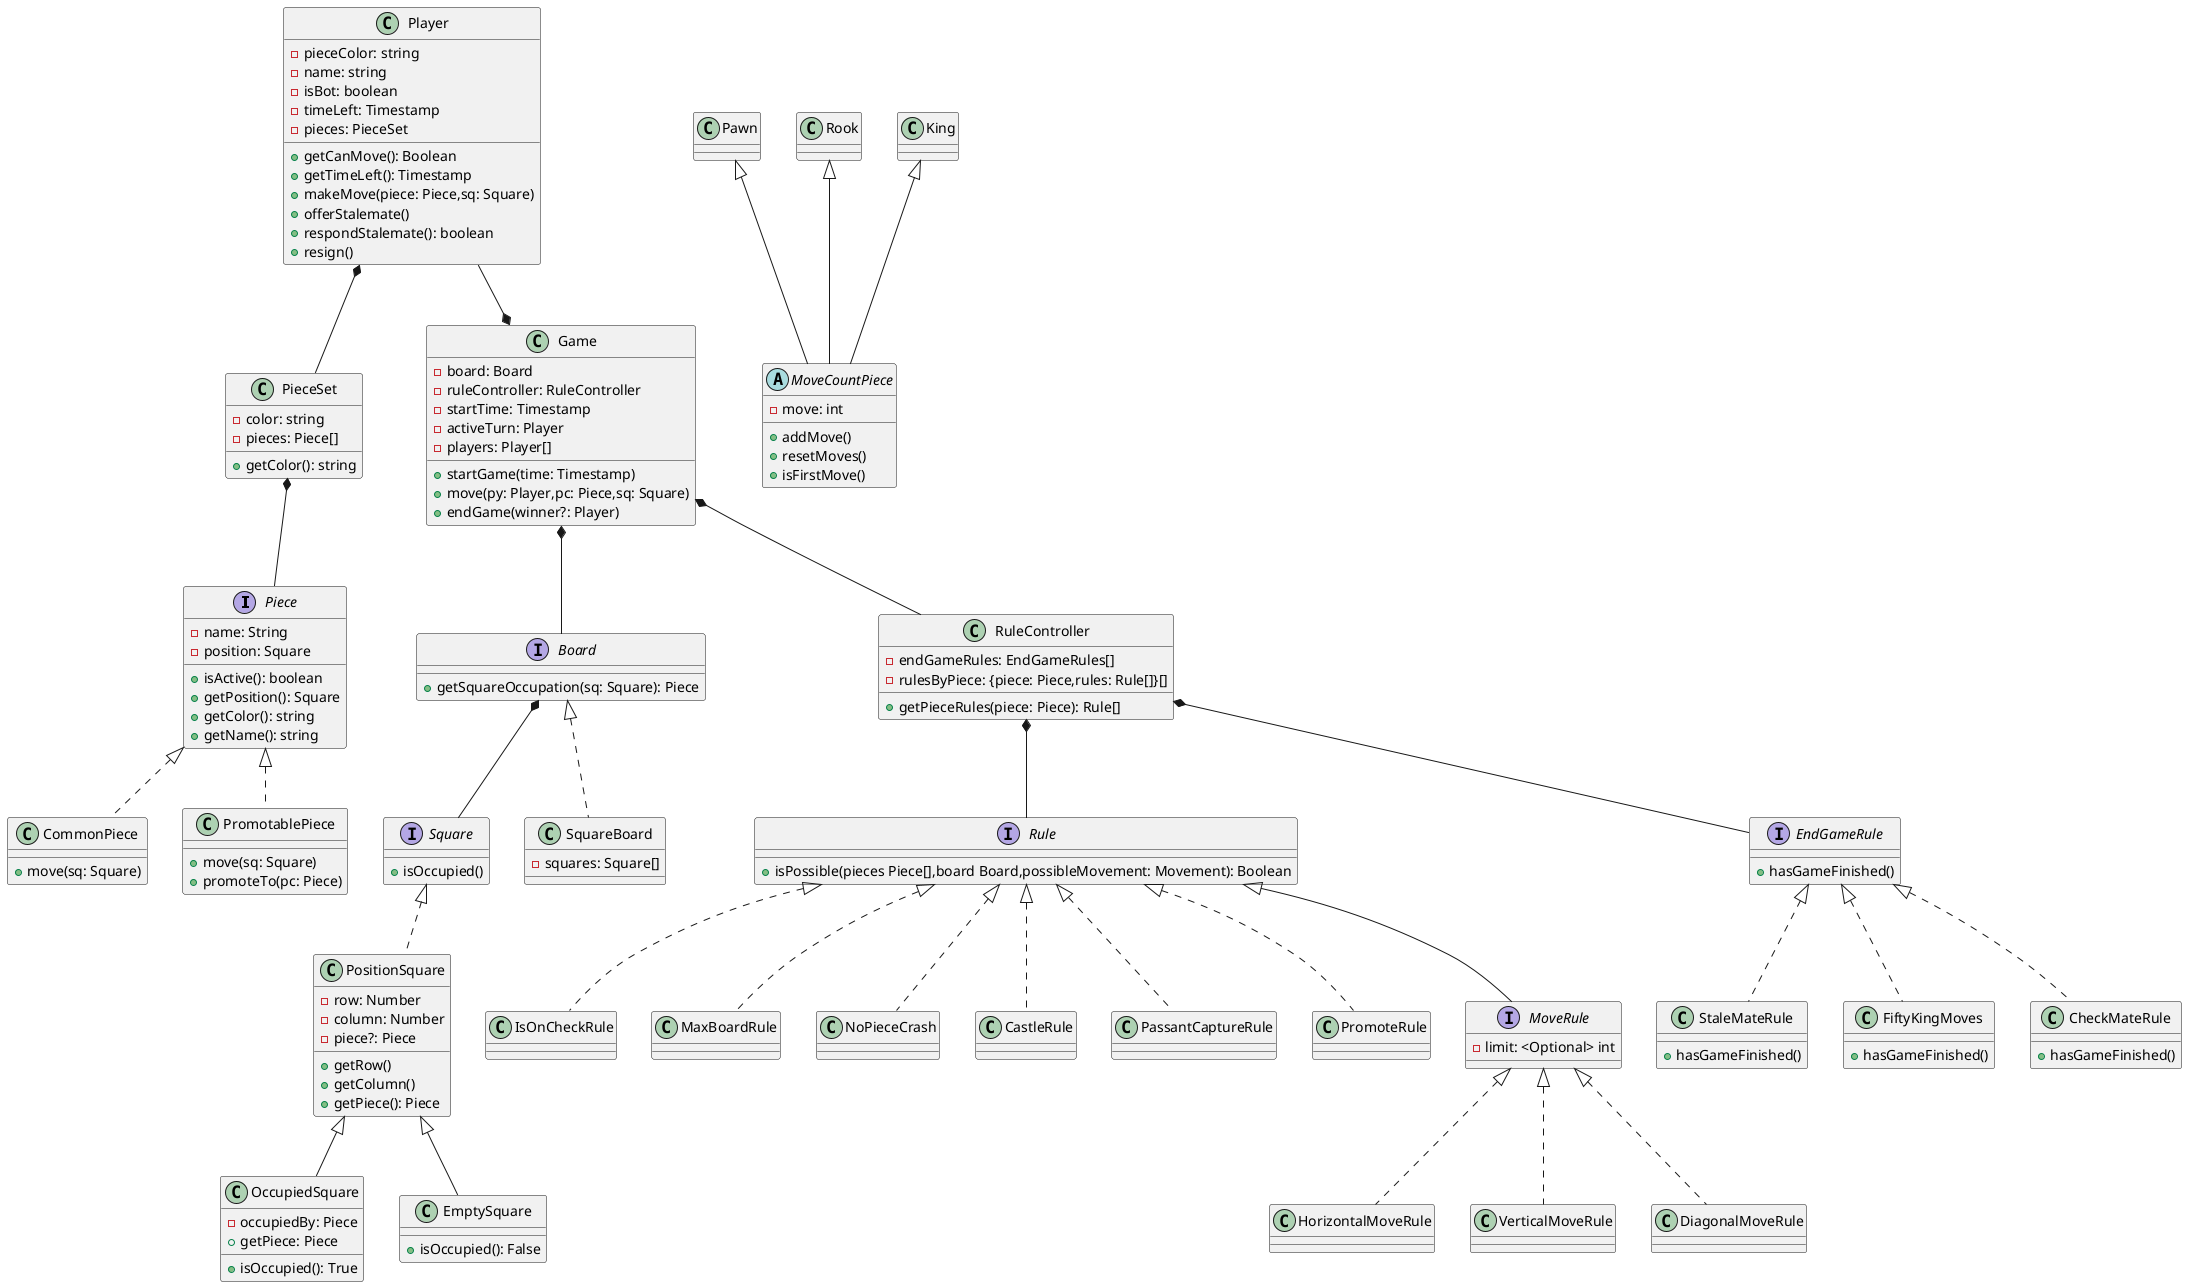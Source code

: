 @startuml
'Pieces
interface Piece {
    - name: String
    - position: Square
    + isActive(): boolean
    + getPosition(): Square
    + getColor(): string
    + getName(): string
}
abstract class MoveCountPiece {
    - move: int
    + addMove()
    + resetMoves()
    + isFirstMove()
}
class CommonPiece implements Piece {
    + move(sq: Square)
}
class PromotablePiece implements Piece {
    + move(sq: Square)
    + promoteTo(pc: Piece)
}
class PieceSet {
    - color: string
    - pieces: Piece[]
    + getColor(): string
}

'Game objects
class Game {
    - board: Board
    - ruleController: RuleController
    - startTime: Timestamp
    - activeTurn: Player
    - players: Player[]
    + startGame(time: Timestamp)
    + move(py: Player,pc: Piece,sq: Square)
    + endGame(winner?: Player)
}
interface Square {
    + isOccupied()

}
class PositionSquare implements Square{
    - row: Number
    - column: Number
    - piece?: Piece
    + getRow()
    + getColumn()
    + getPiece(): Piece
}
class OccupiedSquare extends PositionSquare{
    - occupiedBy: Piece
    + getPiece: Piece
    + isOccupied(): True
}
class EmptySquare extends PositionSquare{
    + isOccupied(): False
}
interface Board {
    + getSquareOccupation(sq: Square): Piece
}
class SquareBoard implements Board{
    - squares: Square[]
}

class Player {
    - pieceColor: string
    - name: string
    - isBot: boolean
    - timeLeft: Timestamp
    - pieces: PieceSet
    + getCanMove(): Boolean
    + getTimeLeft(): Timestamp
    + makeMove(piece: Piece,sq: Square)
    + offerStalemate()
    + respondStalemate(): boolean
    + resign()
}
Pawn <|-- MoveCountPiece
Rook <|-- MoveCountPiece
King <|-- MoveCountPiece
Board *--  Square
PieceSet *--  Piece


Player *--  PieceSet
Game *--  Board
Player --*  Game

'Rules
class RuleController {
    - endGameRules: EndGameRules[]
    - rulesByPiece: {piece: Piece,rules: Rule[]}[]
    + getPieceRules(piece: Piece): Rule[]
}

RuleController *-- Rule
RuleController *--  EndGameRule
Game *-- RuleController

interface EndGameRule {
    + hasGameFinished()
}
class StaleMateRule implements EndGameRule{
    + hasGameFinished()
}
class FiftyKingMoves implements EndGameRule{
    + hasGameFinished()
}
class CheckMateRule implements EndGameRule{
    + hasGameFinished()
}
interface Rule {
    + isPossible(pieces Piece[],board Board,possibleMovement: Movement): Boolean
}
class IsOnCheckRule implements Rule{
}
class MaxBoardRule implements Rule {
}
class NoPieceCrash implements Rule {
}
class CastleRule implements Rule {
}
class PassantCaptureRule implements Rule {
}
class PromoteRule implements Rule {
}
interface MoveRule extends Rule {
    - limit: <Optional> int
}
class HorizontalMoveRule implements MoveRule {
}
class VerticalMoveRule implements MoveRule {
}
class DiagonalMoveRule implements MoveRule {
}


@enduml